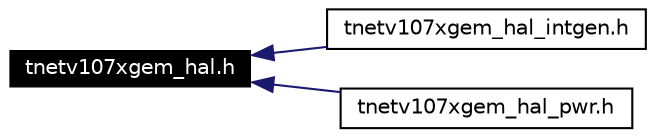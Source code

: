 digraph G
{
  edge [fontname="Helvetica",fontsize=10,labelfontname="Helvetica",labelfontsize=10];
  node [fontname="Helvetica",fontsize=10,shape=record];
  rankdir=LR;
  Node1 [label="tnetv107xgem_hal.h",height=0.2,width=0.4,color="white", fillcolor="black", style="filled" fontcolor="white"];
  Node1 -> Node2 [dir=back,color="midnightblue",fontsize=10,style="solid",fontname="Helvetica"];
  Node2 [label="tnetv107xgem_hal_intgen.h",height=0.2,width=0.4,color="black", fillcolor="white", style="filled",URL="$tnetv107xgem__hal__intgen_8h.html"];
  Node1 -> Node3 [dir=back,color="midnightblue",fontsize=10,style="solid",fontname="Helvetica"];
  Node3 [label="tnetv107xgem_hal_pwr.h",height=0.2,width=0.4,color="black", fillcolor="white", style="filled",URL="$tnetv107xgem__hal__pwr_8h.html"];
}
